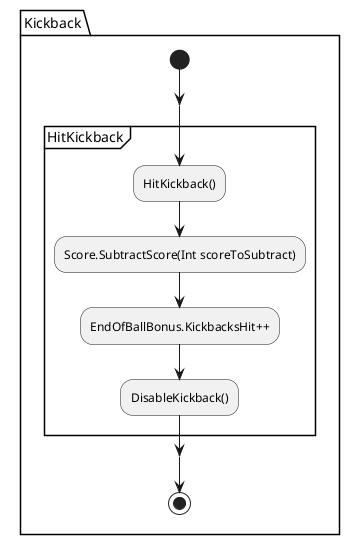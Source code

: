 





@startuml KickbackActivityDiagram

package Kickback {

    start

    split

        partition HitKickback {
            :HitKickback();

            :Score.SubtractScore(Int scoreToSubtract);
            :EndOfBallBonus.KickbacksHit++;
            :DisableKickback();







        }

    end split


    stop

}


@enduml
















